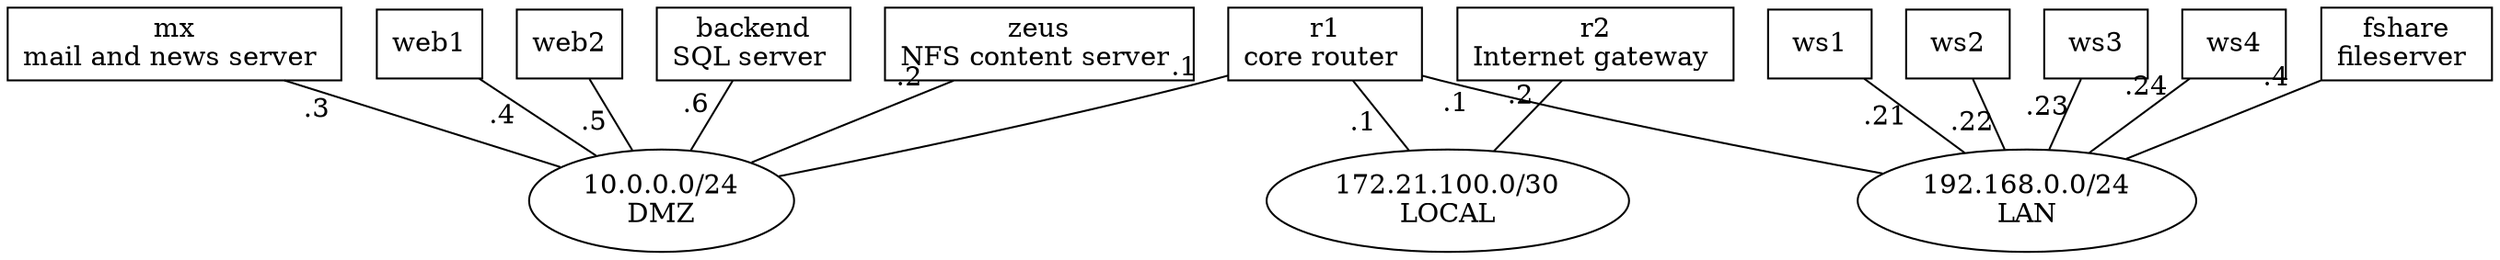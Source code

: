 graph network {
	edge [len=2.0]
	"172.21.100.0/30" [label="172.21.100.0/30
LOCAL" shape=ellipse]
	"10.0.0.0/24" [label="10.0.0.0/24
DMZ" shape=ellipse]
	"192.168.0.0/24" [label="192.168.0.0/24
LAN" shape=ellipse]
	r1 [label="r1
core router " shape=box]
	r2 [label="r2
Internet gateway " shape=box]
	zeus [label="zeus
NFS content server " shape=box]
	mx [label="mx
mail and news server " shape=box]
	web1 [label=web1 shape=box]
	web2 [label=web2 shape=box]
	backend [label="backend
SQL server " shape=box]
	fshare [label="fshare
fileserver " shape=box]
	ws1 [label=ws1 shape=box]
	ws2 [label=ws2 shape=box]
	ws3 [label=ws3 shape=box]
	ws4 [label=ws4 shape=box]
	r1 -- "10.0.0.0/24" [labeldistance=2.3 labelfloat=false taillabel=.1]
	r1 -- "192.168.0.0/24" [labeldistance=2.3 labelfloat=false taillabel=.1]
	r1 -- "172.21.100.0/30" [labeldistance=2.3 labelfloat=false taillabel=.1]
	r2 -- "172.21.100.0/30" [labeldistance=2.3 labelfloat=false taillabel=.2]
	zeus -- "10.0.0.0/24" [labeldistance=2.3 labelfloat=false taillabel=.2]
	mx -- "10.0.0.0/24" [labeldistance=2.3 labelfloat=false taillabel=.3]
	web1 -- "10.0.0.0/24" [labeldistance=2.3 labelfloat=false taillabel=.4]
	web2 -- "10.0.0.0/24" [labeldistance=2.3 labelfloat=false taillabel=.5]
	backend -- "10.0.0.0/24" [labeldistance=2.3 labelfloat=false taillabel=.6]
	fshare -- "192.168.0.0/24" [labeldistance=2.3 labelfloat=false taillabel=.4]
	ws1 -- "192.168.0.0/24" [labeldistance=2.3 labelfloat=false taillabel=.21]
	ws2 -- "192.168.0.0/24" [labeldistance=2.3 labelfloat=false taillabel=.22]
	ws3 -- "192.168.0.0/24" [labeldistance=2.3 labelfloat=false taillabel=.23]
	ws4 -- "192.168.0.0/24" [labeldistance=2.3 labelfloat=false taillabel=.24]
}
